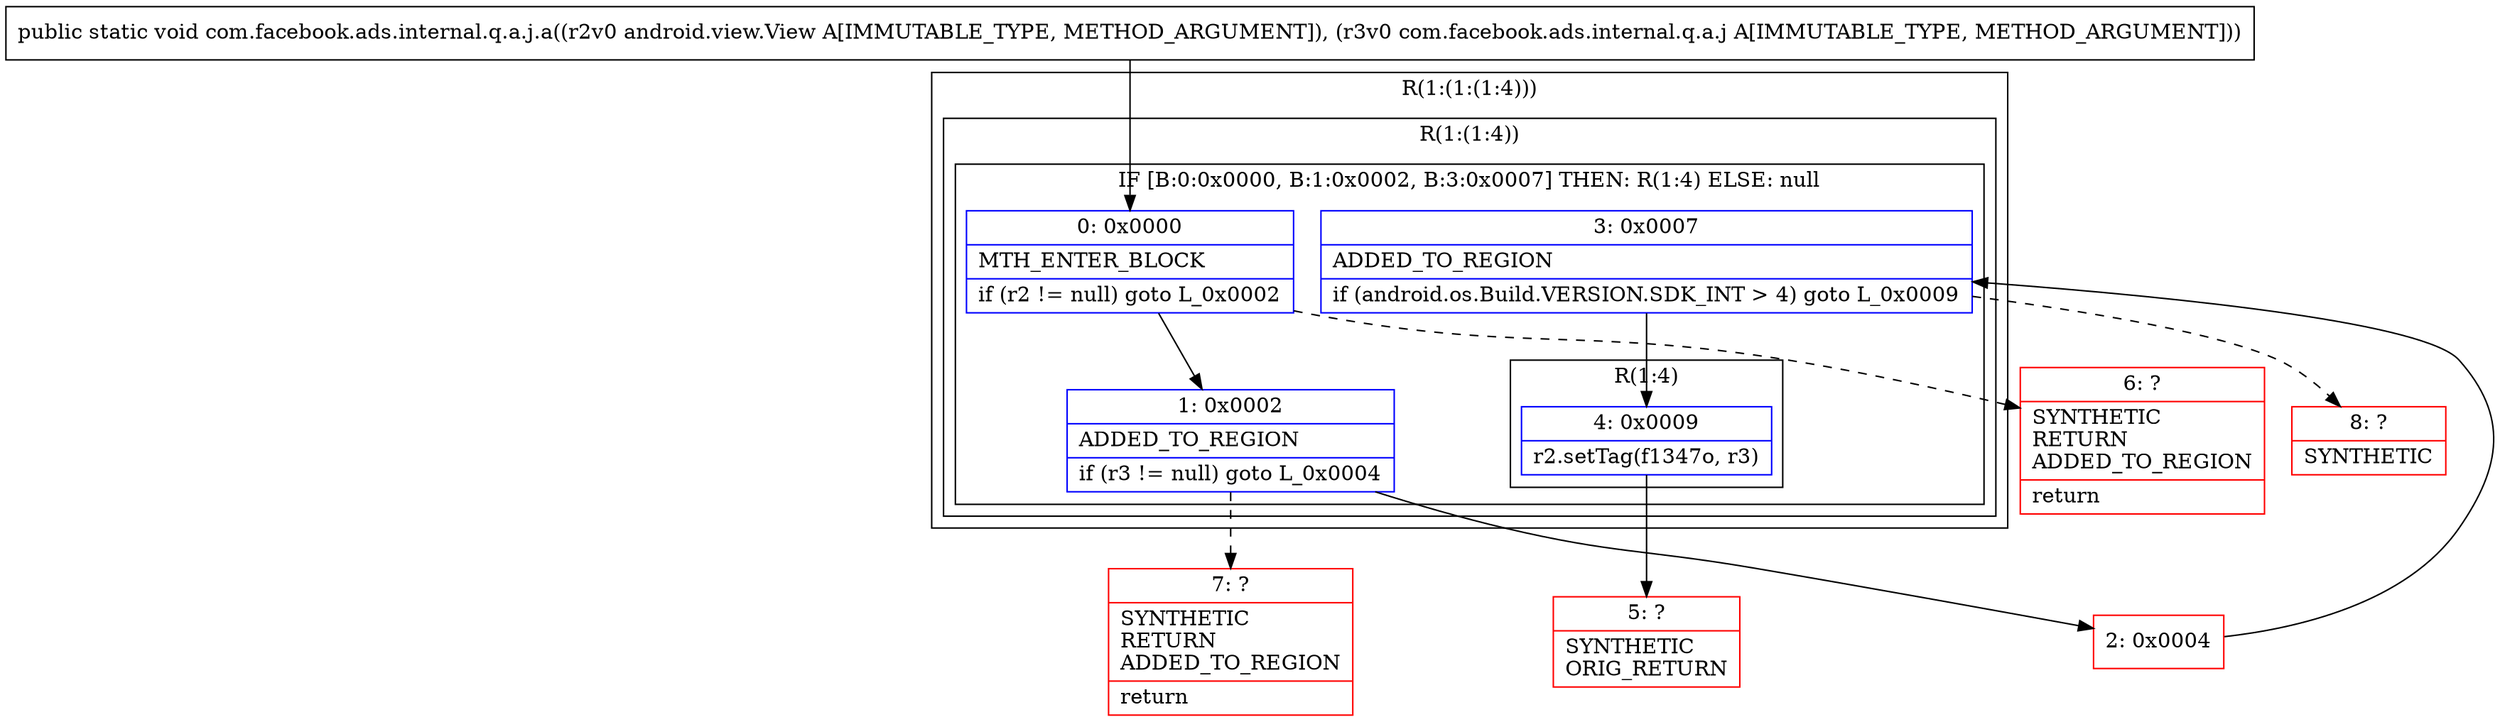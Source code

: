 digraph "CFG forcom.facebook.ads.internal.q.a.j.a(Landroid\/view\/View;Lcom\/facebook\/ads\/internal\/q\/a\/j;)V" {
subgraph cluster_Region_1389634420 {
label = "R(1:(1:(1:4)))";
node [shape=record,color=blue];
subgraph cluster_Region_1977188425 {
label = "R(1:(1:4))";
node [shape=record,color=blue];
subgraph cluster_IfRegion_1094747004 {
label = "IF [B:0:0x0000, B:1:0x0002, B:3:0x0007] THEN: R(1:4) ELSE: null";
node [shape=record,color=blue];
Node_0 [shape=record,label="{0\:\ 0x0000|MTH_ENTER_BLOCK\l|if (r2 != null) goto L_0x0002\l}"];
Node_1 [shape=record,label="{1\:\ 0x0002|ADDED_TO_REGION\l|if (r3 != null) goto L_0x0004\l}"];
Node_3 [shape=record,label="{3\:\ 0x0007|ADDED_TO_REGION\l|if (android.os.Build.VERSION.SDK_INT \> 4) goto L_0x0009\l}"];
subgraph cluster_Region_503627970 {
label = "R(1:4)";
node [shape=record,color=blue];
Node_4 [shape=record,label="{4\:\ 0x0009|r2.setTag(f1347o, r3)\l}"];
}
}
}
}
Node_2 [shape=record,color=red,label="{2\:\ 0x0004}"];
Node_5 [shape=record,color=red,label="{5\:\ ?|SYNTHETIC\lORIG_RETURN\l}"];
Node_6 [shape=record,color=red,label="{6\:\ ?|SYNTHETIC\lRETURN\lADDED_TO_REGION\l|return\l}"];
Node_7 [shape=record,color=red,label="{7\:\ ?|SYNTHETIC\lRETURN\lADDED_TO_REGION\l|return\l}"];
Node_8 [shape=record,color=red,label="{8\:\ ?|SYNTHETIC\l}"];
MethodNode[shape=record,label="{public static void com.facebook.ads.internal.q.a.j.a((r2v0 android.view.View A[IMMUTABLE_TYPE, METHOD_ARGUMENT]), (r3v0 com.facebook.ads.internal.q.a.j A[IMMUTABLE_TYPE, METHOD_ARGUMENT])) }"];
MethodNode -> Node_0;
Node_0 -> Node_1;
Node_0 -> Node_6[style=dashed];
Node_1 -> Node_2;
Node_1 -> Node_7[style=dashed];
Node_3 -> Node_4;
Node_3 -> Node_8[style=dashed];
Node_4 -> Node_5;
Node_2 -> Node_3;
}

